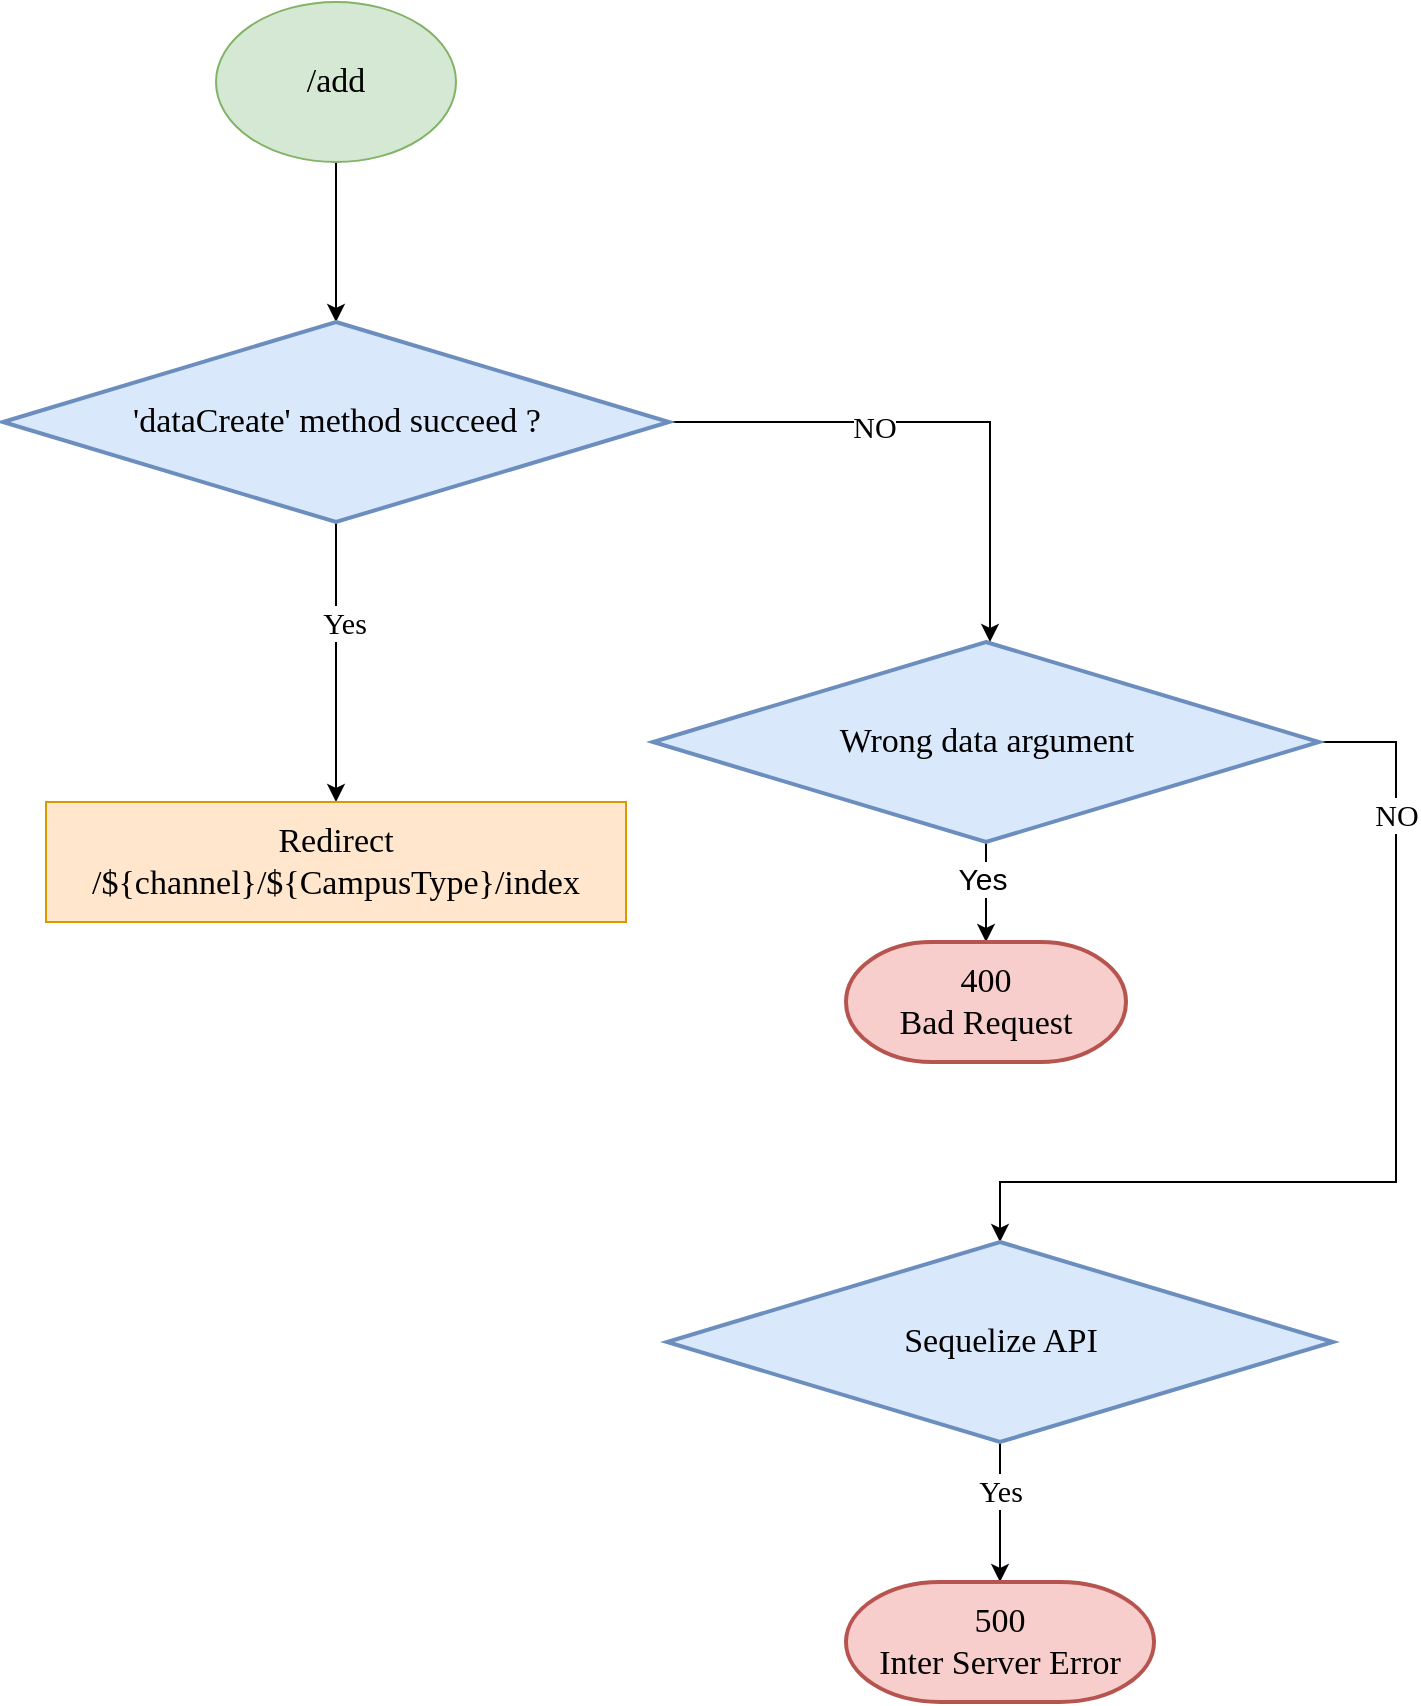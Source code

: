 <mxfile pages="5" version="11.2.3" type="device"><diagram id="WYqiCycNgt2fcWPyO3PI" name="add"><mxGraphModel dx="1422" dy="754" grid="1" gridSize="10" guides="1" tooltips="1" connect="1" arrows="1" fold="1" page="1" pageScale="1" pageWidth="850" pageHeight="1100" math="0" shadow="0"><root><mxCell id="0"/><mxCell id="1" parent="0"/><mxCell id="tGI8fSA1pxZ2FK7pBps0-1" value="" style="edgeStyle=orthogonalEdgeStyle;rounded=0;orthogonalLoop=1;jettySize=auto;html=1;" edge="1" parent="1" source="tGI8fSA1pxZ2FK7pBps0-2"><mxGeometry relative="1" as="geometry"><mxPoint x="170" y="220" as="targetPoint"/></mxGeometry></mxCell><mxCell id="tGI8fSA1pxZ2FK7pBps0-2" value="&lt;font style=&quot;font-size: 17px&quot; face=&quot;Comic Sans MS&quot;&gt;/add&lt;/font&gt;" style="ellipse;whiteSpace=wrap;html=1;fillColor=#d5e8d4;strokeColor=#82b366;" vertex="1" parent="1"><mxGeometry x="110" y="60" width="120" height="80" as="geometry"/></mxCell><mxCell id="tGI8fSA1pxZ2FK7pBps0-3" value="" style="edgeStyle=orthogonalEdgeStyle;rounded=0;orthogonalLoop=1;jettySize=auto;html=1;entryX=0.5;entryY=0;entryDx=0;entryDy=0;" edge="1" parent="1"><mxGeometry relative="1" as="geometry"><mxPoint x="170" y="320" as="sourcePoint"/><mxPoint x="170" y="460" as="targetPoint"/></mxGeometry></mxCell><mxCell id="tGI8fSA1pxZ2FK7pBps0-4" value="&lt;font style=&quot;font-size: 15px&quot; face=&quot;Comic Sans MS&quot;&gt;Yes&lt;/font&gt;" style="text;html=1;resizable=0;points=[];align=center;verticalAlign=middle;labelBackgroundColor=#ffffff;" vertex="1" connectable="0" parent="tGI8fSA1pxZ2FK7pBps0-3"><mxGeometry x="-0.289" y="4" relative="1" as="geometry"><mxPoint as="offset"/></mxGeometry></mxCell><mxCell id="tGI8fSA1pxZ2FK7pBps0-5" value="" style="edgeStyle=orthogonalEdgeStyle;rounded=0;orthogonalLoop=1;jettySize=auto;html=1;" edge="1" parent="1" target="tGI8fSA1pxZ2FK7pBps0-11"><mxGeometry relative="1" as="geometry"><mxPoint x="337" y="270" as="sourcePoint"/><Array as="points"><mxPoint x="497" y="270"/></Array></mxGeometry></mxCell><mxCell id="tGI8fSA1pxZ2FK7pBps0-6" value="&lt;font style=&quot;font-size: 15px&quot; face=&quot;Comic Sans MS&quot;&gt;NO&lt;/font&gt;" style="text;html=1;resizable=0;points=[];align=center;verticalAlign=middle;labelBackgroundColor=#ffffff;" vertex="1" connectable="0" parent="tGI8fSA1pxZ2FK7pBps0-5"><mxGeometry x="-0.254" y="-2" relative="1" as="geometry"><mxPoint x="1" as="offset"/></mxGeometry></mxCell><mxCell id="tGI8fSA1pxZ2FK7pBps0-7" value="" style="edgeStyle=orthogonalEdgeStyle;rounded=0;orthogonalLoop=1;jettySize=auto;html=1;entryX=0.5;entryY=0;entryDx=0;entryDy=0;entryPerimeter=0;" edge="1" parent="1" source="tGI8fSA1pxZ2FK7pBps0-11" target="tGI8fSA1pxZ2FK7pBps0-25"><mxGeometry relative="1" as="geometry"><mxPoint x="890" y="410" as="targetPoint"/><Array as="points"/></mxGeometry></mxCell><mxCell id="tGI8fSA1pxZ2FK7pBps0-8" value="&lt;font style=&quot;font-size: 15px&quot;&gt;Yes&lt;/font&gt;" style="text;html=1;resizable=0;points=[];align=center;verticalAlign=middle;labelBackgroundColor=#ffffff;" vertex="1" connectable="0" parent="tGI8fSA1pxZ2FK7pBps0-7"><mxGeometry x="-0.286" y="-2" relative="1" as="geometry"><mxPoint as="offset"/></mxGeometry></mxCell><mxCell id="tGI8fSA1pxZ2FK7pBps0-9" value="" style="edgeStyle=orthogonalEdgeStyle;rounded=0;orthogonalLoop=1;jettySize=auto;html=1;entryX=0.5;entryY=0;entryDx=0;entryDy=0;entryPerimeter=0;" edge="1" parent="1" source="tGI8fSA1pxZ2FK7pBps0-11" target="tGI8fSA1pxZ2FK7pBps0-16"><mxGeometry relative="1" as="geometry"><mxPoint x="741.5" y="430" as="targetPoint"/><Array as="points"><mxPoint x="700" y="430"/><mxPoint x="700" y="650"/><mxPoint x="502" y="650"/></Array></mxGeometry></mxCell><mxCell id="tGI8fSA1pxZ2FK7pBps0-10" value="&lt;font style=&quot;font-size: 15px&quot; face=&quot;Comic Sans MS&quot;&gt;NO&lt;/font&gt;" style="text;html=1;resizable=0;points=[];align=center;verticalAlign=middle;labelBackgroundColor=#ffffff;" vertex="1" connectable="0" parent="tGI8fSA1pxZ2FK7pBps0-9"><mxGeometry x="-0.694" relative="1" as="geometry"><mxPoint as="offset"/></mxGeometry></mxCell><mxCell id="tGI8fSA1pxZ2FK7pBps0-11" value="&lt;font face=&quot;Comic Sans MS&quot;&gt;&lt;span style=&quot;font-size: 17px&quot;&gt;Wrong data argument&lt;/span&gt;&lt;/font&gt;" style="strokeWidth=2;html=1;shape=mxgraph.flowchart.decision;whiteSpace=wrap;fillColor=#dae8fc;strokeColor=#6c8ebf;" vertex="1" parent="1"><mxGeometry x="328.5" y="380" width="333" height="100" as="geometry"/></mxCell><mxCell id="tGI8fSA1pxZ2FK7pBps0-12" value="" style="edgeStyle=orthogonalEdgeStyle;rounded=0;orthogonalLoop=1;jettySize=auto;html=1;entryX=0.5;entryY=0;entryDx=0;entryDy=0;entryPerimeter=0;" edge="1" parent="1" source="tGI8fSA1pxZ2FK7pBps0-16" target="tGI8fSA1pxZ2FK7pBps0-26"><mxGeometry relative="1" as="geometry"><mxPoint x="1270" y="400" as="targetPoint"/></mxGeometry></mxCell><mxCell id="tGI8fSA1pxZ2FK7pBps0-13" value="&lt;font style=&quot;font-size: 15px&quot; face=&quot;Comic Sans MS&quot;&gt;Yes&lt;/font&gt;" style="text;html=1;resizable=0;points=[];align=center;verticalAlign=middle;labelBackgroundColor=#ffffff;" vertex="1" connectable="0" parent="tGI8fSA1pxZ2FK7pBps0-12"><mxGeometry x="0.25" y="-1" relative="1" as="geometry"><mxPoint x="1" y="-20" as="offset"/></mxGeometry></mxCell><mxCell id="tGI8fSA1pxZ2FK7pBps0-16" value="&lt;font face=&quot;Comic Sans MS&quot;&gt;&lt;span style=&quot;font-size: 17px&quot;&gt;Sequelize API&lt;/span&gt;&lt;/font&gt;" style="strokeWidth=2;html=1;shape=mxgraph.flowchart.decision;whiteSpace=wrap;fillColor=#dae8fc;strokeColor=#6c8ebf;" vertex="1" parent="1"><mxGeometry x="335.5" y="680" width="333" height="100" as="geometry"/></mxCell><mxCell id="tGI8fSA1pxZ2FK7pBps0-25" value="&lt;font style=&quot;font-size: 17px&quot; face=&quot;Comic Sans MS&quot;&gt;400&lt;br&gt;Bad Request&lt;/font&gt;" style="strokeWidth=2;html=1;shape=mxgraph.flowchart.terminator;whiteSpace=wrap;fillColor=#f8cecc;strokeColor=#b85450;" vertex="1" parent="1"><mxGeometry x="425" y="530" width="140" height="60" as="geometry"/></mxCell><mxCell id="tGI8fSA1pxZ2FK7pBps0-26" value="&lt;font face=&quot;Comic Sans MS&quot;&gt;&lt;span style=&quot;font-size: 17px&quot;&gt;500&lt;br&gt;&lt;/span&gt;&lt;/font&gt;&lt;font style=&quot;font-size: 17px&quot; face=&quot;Comic Sans MS&quot;&gt;Inter Server Error&lt;/font&gt;" style="strokeWidth=2;html=1;shape=mxgraph.flowchart.terminator;whiteSpace=wrap;fillColor=#f8cecc;strokeColor=#b85450;" vertex="1" parent="1"><mxGeometry x="425" y="850" width="154" height="60" as="geometry"/></mxCell><mxCell id="tGI8fSA1pxZ2FK7pBps0-27" value="&lt;font style=&quot;font-size: 17px&quot; face=&quot;Comic Sans MS&quot;&gt;Redirect /${channel}/${CampusType}/index&lt;/font&gt;" style="rounded=0;whiteSpace=wrap;html=1;fillColor=#ffe6cc;strokeColor=#d79b00;" vertex="1" parent="1"><mxGeometry x="25" y="460" width="290" height="60" as="geometry"/></mxCell><mxCell id="tGI8fSA1pxZ2FK7pBps0-28" value="&lt;font style=&quot;font-size: 17px&quot; face=&quot;Comic Sans MS&quot;&gt;'dataCreate' method succeed ?&lt;/font&gt;" style="strokeWidth=2;html=1;shape=mxgraph.flowchart.decision;whiteSpace=wrap;fillColor=#dae8fc;strokeColor=#6c8ebf;" vertex="1" parent="1"><mxGeometry x="3.5" y="220" width="333" height="100" as="geometry"/></mxCell></root></mxGraphModel></diagram><diagram id="sMhJimqCS1Pik5DzBsba" name="delete"><mxGraphModel dx="1422" dy="754" grid="1" gridSize="10" guides="1" tooltips="1" connect="1" arrows="1" fold="1" page="1" pageScale="1" pageWidth="850" pageHeight="1100" math="0" shadow="0"><root><mxCell id="9HSYQbuiUA6RFzEZ1TE--0"/><mxCell id="9HSYQbuiUA6RFzEZ1TE--1" parent="9HSYQbuiUA6RFzEZ1TE--0"/><mxCell id="9HSYQbuiUA6RFzEZ1TE--2" value="" style="edgeStyle=orthogonalEdgeStyle;rounded=0;orthogonalLoop=1;jettySize=auto;html=1;" edge="1" parent="9HSYQbuiUA6RFzEZ1TE--1" source="9HSYQbuiUA6RFzEZ1TE--3"><mxGeometry relative="1" as="geometry"><mxPoint x="170" y="220" as="targetPoint"/></mxGeometry></mxCell><mxCell id="9HSYQbuiUA6RFzEZ1TE--3" value="&lt;font style=&quot;font-size: 17px&quot; face=&quot;Comic Sans MS&quot;&gt;/delete&lt;/font&gt;" style="ellipse;whiteSpace=wrap;html=1;fillColor=#d5e8d4;strokeColor=#82b366;" vertex="1" parent="9HSYQbuiUA6RFzEZ1TE--1"><mxGeometry x="110" y="60" width="120" height="80" as="geometry"/></mxCell><mxCell id="9HSYQbuiUA6RFzEZ1TE--4" value="" style="edgeStyle=orthogonalEdgeStyle;rounded=0;orthogonalLoop=1;jettySize=auto;html=1;entryX=0.5;entryY=0;entryDx=0;entryDy=0;" edge="1" parent="9HSYQbuiUA6RFzEZ1TE--1"><mxGeometry relative="1" as="geometry"><mxPoint x="170" y="320" as="sourcePoint"/><mxPoint x="170" y="460" as="targetPoint"/></mxGeometry></mxCell><mxCell id="9HSYQbuiUA6RFzEZ1TE--5" value="&lt;font style=&quot;font-size: 15px&quot; face=&quot;Comic Sans MS&quot;&gt;Yes&lt;/font&gt;" style="text;html=1;resizable=0;points=[];align=center;verticalAlign=middle;labelBackgroundColor=#ffffff;" vertex="1" connectable="0" parent="9HSYQbuiUA6RFzEZ1TE--4"><mxGeometry x="-0.289" y="4" relative="1" as="geometry"><mxPoint as="offset"/></mxGeometry></mxCell><mxCell id="9HSYQbuiUA6RFzEZ1TE--6" value="" style="edgeStyle=orthogonalEdgeStyle;rounded=0;orthogonalLoop=1;jettySize=auto;html=1;" edge="1" parent="9HSYQbuiUA6RFzEZ1TE--1" target="9HSYQbuiUA6RFzEZ1TE--12"><mxGeometry relative="1" as="geometry"><mxPoint x="337" y="270" as="sourcePoint"/><Array as="points"><mxPoint x="497" y="270"/></Array></mxGeometry></mxCell><mxCell id="9HSYQbuiUA6RFzEZ1TE--7" value="&lt;font style=&quot;font-size: 15px&quot; face=&quot;Comic Sans MS&quot;&gt;NO&lt;/font&gt;" style="text;html=1;resizable=0;points=[];align=center;verticalAlign=middle;labelBackgroundColor=#ffffff;" vertex="1" connectable="0" parent="9HSYQbuiUA6RFzEZ1TE--6"><mxGeometry x="-0.254" y="-2" relative="1" as="geometry"><mxPoint x="1" as="offset"/></mxGeometry></mxCell><mxCell id="9HSYQbuiUA6RFzEZ1TE--8" value="" style="edgeStyle=orthogonalEdgeStyle;rounded=0;orthogonalLoop=1;jettySize=auto;html=1;entryX=0.5;entryY=0;entryDx=0;entryDy=0;entryPerimeter=0;" edge="1" parent="9HSYQbuiUA6RFzEZ1TE--1" source="9HSYQbuiUA6RFzEZ1TE--12" target="9HSYQbuiUA6RFzEZ1TE--26"><mxGeometry relative="1" as="geometry"><mxPoint x="890" y="410" as="targetPoint"/><Array as="points"/></mxGeometry></mxCell><mxCell id="9HSYQbuiUA6RFzEZ1TE--9" value="&lt;font style=&quot;font-size: 15px&quot;&gt;Yes&lt;/font&gt;" style="text;html=1;resizable=0;points=[];align=center;verticalAlign=middle;labelBackgroundColor=#ffffff;" vertex="1" connectable="0" parent="9HSYQbuiUA6RFzEZ1TE--8"><mxGeometry x="-0.286" y="-2" relative="1" as="geometry"><mxPoint as="offset"/></mxGeometry></mxCell><mxCell id="9HSYQbuiUA6RFzEZ1TE--10" value="" style="edgeStyle=orthogonalEdgeStyle;rounded=0;orthogonalLoop=1;jettySize=auto;html=1;entryX=0.5;entryY=0;entryDx=0;entryDy=0;entryPerimeter=0;" edge="1" parent="9HSYQbuiUA6RFzEZ1TE--1" source="9HSYQbuiUA6RFzEZ1TE--12" target="9HSYQbuiUA6RFzEZ1TE--17"><mxGeometry relative="1" as="geometry"><mxPoint x="741.5" y="430" as="targetPoint"/><Array as="points"><mxPoint x="700" y="430"/><mxPoint x="700" y="650"/><mxPoint x="502" y="650"/></Array></mxGeometry></mxCell><mxCell id="9HSYQbuiUA6RFzEZ1TE--11" value="&lt;font style=&quot;font-size: 15px&quot; face=&quot;Comic Sans MS&quot;&gt;NO&lt;/font&gt;" style="text;html=1;resizable=0;points=[];align=center;verticalAlign=middle;labelBackgroundColor=#ffffff;" vertex="1" connectable="0" parent="9HSYQbuiUA6RFzEZ1TE--10"><mxGeometry x="-0.694" relative="1" as="geometry"><mxPoint as="offset"/></mxGeometry></mxCell><mxCell id="9HSYQbuiUA6RFzEZ1TE--12" value="&lt;font face=&quot;Comic Sans MS&quot;&gt;&lt;span style=&quot;font-size: 17px&quot;&gt;Wrong data argument&lt;/span&gt;&lt;/font&gt;" style="strokeWidth=2;html=1;shape=mxgraph.flowchart.decision;whiteSpace=wrap;fillColor=#dae8fc;strokeColor=#6c8ebf;" vertex="1" parent="9HSYQbuiUA6RFzEZ1TE--1"><mxGeometry x="328.5" y="380" width="333" height="100" as="geometry"/></mxCell><mxCell id="9HSYQbuiUA6RFzEZ1TE--13" value="" style="edgeStyle=orthogonalEdgeStyle;rounded=0;orthogonalLoop=1;jettySize=auto;html=1;entryX=0.5;entryY=0;entryDx=0;entryDy=0;entryPerimeter=0;" edge="1" parent="9HSYQbuiUA6RFzEZ1TE--1" source="9HSYQbuiUA6RFzEZ1TE--17" target="9HSYQbuiUA6RFzEZ1TE--27"><mxGeometry relative="1" as="geometry"><mxPoint x="1270" y="400" as="targetPoint"/></mxGeometry></mxCell><mxCell id="9HSYQbuiUA6RFzEZ1TE--14" value="&lt;font style=&quot;font-size: 15px&quot; face=&quot;Comic Sans MS&quot;&gt;Yes&lt;/font&gt;" style="text;html=1;resizable=0;points=[];align=center;verticalAlign=middle;labelBackgroundColor=#ffffff;" vertex="1" connectable="0" parent="9HSYQbuiUA6RFzEZ1TE--13"><mxGeometry x="0.25" y="-1" relative="1" as="geometry"><mxPoint x="1" y="-20" as="offset"/></mxGeometry></mxCell><mxCell id="9HSYQbuiUA6RFzEZ1TE--15" value="" style="edgeStyle=orthogonalEdgeStyle;rounded=0;orthogonalLoop=1;jettySize=auto;html=1;entryX=0.5;entryY=0;entryDx=0;entryDy=0;entryPerimeter=0;" edge="1" parent="9HSYQbuiUA6RFzEZ1TE--1" source="9HSYQbuiUA6RFzEZ1TE--17" target="9HSYQbuiUA6RFzEZ1TE--22"><mxGeometry relative="1" as="geometry"><mxPoint x="748.5" y="730" as="targetPoint"/><Array as="points"><mxPoint x="700" y="730"/><mxPoint x="700" y="950"/><mxPoint x="502" y="950"/></Array></mxGeometry></mxCell><mxCell id="9HSYQbuiUA6RFzEZ1TE--16" value="&lt;font style=&quot;font-size: 15px&quot; face=&quot;Comic Sans MS&quot;&gt;NO&lt;/font&gt;" style="text;html=1;resizable=0;points=[];align=center;verticalAlign=middle;labelBackgroundColor=#ffffff;" vertex="1" connectable="0" parent="9HSYQbuiUA6RFzEZ1TE--15"><mxGeometry x="-0.535" y="4" relative="1" as="geometry"><mxPoint as="offset"/></mxGeometry></mxCell><mxCell id="9HSYQbuiUA6RFzEZ1TE--17" value="&lt;font face=&quot;Comic Sans MS&quot;&gt;&lt;span style=&quot;font-size: 17px&quot;&gt;Sequelize API&lt;/span&gt;&lt;/font&gt;" style="strokeWidth=2;html=1;shape=mxgraph.flowchart.decision;whiteSpace=wrap;fillColor=#dae8fc;strokeColor=#6c8ebf;" vertex="1" parent="9HSYQbuiUA6RFzEZ1TE--1"><mxGeometry x="335.5" y="680" width="333" height="100" as="geometry"/></mxCell><mxCell id="9HSYQbuiUA6RFzEZ1TE--18" value="" style="edgeStyle=orthogonalEdgeStyle;rounded=0;orthogonalLoop=1;jettySize=auto;html=1;" edge="1" parent="9HSYQbuiUA6RFzEZ1TE--1" source="9HSYQbuiUA6RFzEZ1TE--22" target="9HSYQbuiUA6RFzEZ1TE--30"><mxGeometry relative="1" as="geometry"/></mxCell><mxCell id="9HSYQbuiUA6RFzEZ1TE--19" value="&lt;font style=&quot;font-size: 15px&quot; face=&quot;Comic Sans MS&quot;&gt;Yes&lt;/font&gt;" style="text;html=1;resizable=0;points=[];align=center;verticalAlign=middle;labelBackgroundColor=#ffffff;" vertex="1" connectable="0" parent="9HSYQbuiUA6RFzEZ1TE--18"><mxGeometry x="-0.26" y="1" relative="1" as="geometry"><mxPoint as="offset"/></mxGeometry></mxCell><mxCell id="9HSYQbuiUA6RFzEZ1TE--20" value="" style="edgeStyle=orthogonalEdgeStyle;rounded=0;orthogonalLoop=1;jettySize=auto;html=1;entryX=0.5;entryY=1;entryDx=0;entryDy=0;entryPerimeter=0;" edge="1" parent="9HSYQbuiUA6RFzEZ1TE--1" source="9HSYQbuiUA6RFzEZ1TE--22" target="9HSYQbuiUA6RFzEZ1TE--25"><mxGeometry relative="1" as="geometry"><Array as="points"><mxPoint x="710" y="1030"/><mxPoint x="710" y="1290"/><mxPoint x="502" y="1290"/></Array></mxGeometry></mxCell><mxCell id="9HSYQbuiUA6RFzEZ1TE--21" value="&lt;font style=&quot;font-size: 15px&quot; face=&quot;Comic Sans MS&quot;&gt;NO&lt;/font&gt;" style="text;html=1;resizable=0;points=[];align=center;verticalAlign=middle;labelBackgroundColor=#ffffff;" vertex="1" connectable="0" parent="9HSYQbuiUA6RFzEZ1TE--20"><mxGeometry x="-0.692" y="3" relative="1" as="geometry"><mxPoint y="1" as="offset"/></mxGeometry></mxCell><mxCell id="9HSYQbuiUA6RFzEZ1TE--22" value="&lt;font face=&quot;Comic Sans MS&quot;&gt;&lt;span style=&quot;font-size: 17px&quot;&gt;Data not found&lt;/span&gt;&lt;/font&gt;" style="strokeWidth=2;html=1;shape=mxgraph.flowchart.decision;whiteSpace=wrap;fillColor=#dae8fc;strokeColor=#6c8ebf;" vertex="1" parent="9HSYQbuiUA6RFzEZ1TE--1"><mxGeometry x="335.5" y="980" width="333" height="100" as="geometry"/></mxCell><mxCell id="9HSYQbuiUA6RFzEZ1TE--23" value="" style="edgeStyle=orthogonalEdgeStyle;rounded=0;orthogonalLoop=1;jettySize=auto;html=1;entryX=0.5;entryY=0;entryDx=0;entryDy=0;entryPerimeter=0;" edge="1" parent="9HSYQbuiUA6RFzEZ1TE--1" source="9HSYQbuiUA6RFzEZ1TE--25" target="9HSYQbuiUA6RFzEZ1TE--31"><mxGeometry relative="1" as="geometry"><mxPoint x="502" y="1490" as="targetPoint"/><Array as="points"><mxPoint x="502" y="1440"/><mxPoint x="502" y="1440"/></Array></mxGeometry></mxCell><mxCell id="9HSYQbuiUA6RFzEZ1TE--24" value="&lt;font style=&quot;font-size: 15px&quot; face=&quot;Comic Sans MS&quot;&gt;Yes&lt;/font&gt;" style="text;html=1;resizable=0;points=[];align=center;verticalAlign=middle;labelBackgroundColor=#ffffff;" vertex="1" connectable="0" parent="9HSYQbuiUA6RFzEZ1TE--23"><mxGeometry x="-0.32" y="4" relative="1" as="geometry"><mxPoint as="offset"/></mxGeometry></mxCell><mxCell id="9HSYQbuiUA6RFzEZ1TE--25" value="&lt;font face=&quot;Comic Sans MS&quot;&gt;&lt;span style=&quot;font-size: 17px&quot;&gt;User unauthroized&amp;nbsp;&lt;/span&gt;&lt;/font&gt;" style="strokeWidth=2;html=1;shape=mxgraph.flowchart.decision;whiteSpace=wrap;fillColor=#dae8fc;strokeColor=#6c8ebf;direction=west;" vertex="1" parent="9HSYQbuiUA6RFzEZ1TE--1"><mxGeometry x="335.5" y="1310" width="333" height="100" as="geometry"/></mxCell><mxCell id="9HSYQbuiUA6RFzEZ1TE--26" value="&lt;font style=&quot;font-size: 17px&quot; face=&quot;Comic Sans MS&quot;&gt;400&lt;br&gt;Bad Request&lt;/font&gt;" style="strokeWidth=2;html=1;shape=mxgraph.flowchart.terminator;whiteSpace=wrap;fillColor=#f8cecc;strokeColor=#b85450;" vertex="1" parent="9HSYQbuiUA6RFzEZ1TE--1"><mxGeometry x="425" y="530" width="140" height="60" as="geometry"/></mxCell><mxCell id="9HSYQbuiUA6RFzEZ1TE--27" value="&lt;font face=&quot;Comic Sans MS&quot;&gt;&lt;span style=&quot;font-size: 17px&quot;&gt;500&lt;br&gt;&lt;/span&gt;&lt;/font&gt;&lt;font style=&quot;font-size: 17px&quot; face=&quot;Comic Sans MS&quot;&gt;Inter Server Error&lt;/font&gt;" style="strokeWidth=2;html=1;shape=mxgraph.flowchart.terminator;whiteSpace=wrap;fillColor=#f8cecc;strokeColor=#b85450;" vertex="1" parent="9HSYQbuiUA6RFzEZ1TE--1"><mxGeometry x="425" y="850" width="154" height="60" as="geometry"/></mxCell><mxCell id="9HSYQbuiUA6RFzEZ1TE--28" value="&lt;font style=&quot;font-size: 17px&quot; face=&quot;Comic Sans MS&quot;&gt;Redirect /mid-long-term/index&lt;/font&gt;" style="rounded=0;whiteSpace=wrap;html=1;fillColor=#ffe6cc;strokeColor=#d79b00;" vertex="1" parent="9HSYQbuiUA6RFzEZ1TE--1"><mxGeometry x="70" y="460" width="200" height="60" as="geometry"/></mxCell><mxCell id="9HSYQbuiUA6RFzEZ1TE--29" value="&lt;font style=&quot;font-size: 17px&quot; face=&quot;Comic Sans MS&quot;&gt;'dataDelete' method succeed ?&lt;/font&gt;" style="strokeWidth=2;html=1;shape=mxgraph.flowchart.decision;whiteSpace=wrap;fillColor=#dae8fc;strokeColor=#6c8ebf;" vertex="1" parent="9HSYQbuiUA6RFzEZ1TE--1"><mxGeometry x="3.5" y="220" width="333" height="100" as="geometry"/></mxCell><mxCell id="9HSYQbuiUA6RFzEZ1TE--30" value="&lt;font face=&quot;Comic Sans MS&quot;&gt;&lt;span style=&quot;font-size: 17px&quot;&gt;404&lt;br&gt;&lt;/span&gt;&lt;/font&gt;&lt;font style=&quot;font-size: 17px&quot; face=&quot;Comic Sans MS&quot;&gt;Not found&lt;/font&gt;" style="strokeWidth=2;html=1;shape=mxgraph.flowchart.terminator;whiteSpace=wrap;fillColor=#f8cecc;strokeColor=#b85450;" vertex="1" parent="9HSYQbuiUA6RFzEZ1TE--1"><mxGeometry x="425" y="1180" width="154" height="60" as="geometry"/></mxCell><mxCell id="9HSYQbuiUA6RFzEZ1TE--33" value="" style="edgeStyle=orthogonalEdgeStyle;rounded=0;orthogonalLoop=1;jettySize=auto;html=1;" edge="1" parent="9HSYQbuiUA6RFzEZ1TE--1" source="9HSYQbuiUA6RFzEZ1TE--31"><mxGeometry relative="1" as="geometry"><mxPoint x="502" y="1640" as="targetPoint"/></mxGeometry></mxCell><mxCell id="9HSYQbuiUA6RFzEZ1TE--31" value="&lt;font face=&quot;Comic Sans MS&quot;&gt;&lt;span style=&quot;font-size: 17px&quot;&gt;401&lt;br&gt;&lt;/span&gt;&lt;/font&gt;&lt;font style=&quot;font-size: 17px&quot; face=&quot;Comic Sans MS&quot;&gt;Unauthorized&lt;/font&gt;" style="strokeWidth=2;html=1;shape=mxgraph.flowchart.terminator;whiteSpace=wrap;fillColor=#f8cecc;strokeColor=#b85450;" vertex="1" parent="9HSYQbuiUA6RFzEZ1TE--1"><mxGeometry x="425" y="1500" width="154" height="60" as="geometry"/></mxCell><mxCell id="9HSYQbuiUA6RFzEZ1TE--34" value="&lt;font style=&quot;font-size: 17px&quot; face=&quot;Comic Sans MS&quot;&gt;Redirect /auth/unauthor&lt;/font&gt;" style="rounded=0;whiteSpace=wrap;html=1;fillColor=#ffe6cc;strokeColor=#d79b00;" vertex="1" parent="9HSYQbuiUA6RFzEZ1TE--1"><mxGeometry x="402" y="1642" width="200" height="60" as="geometry"/></mxCell></root></mxGraphModel></diagram><diagram id="tEc3-ijKvkDjf2pMZo4O" name="dataId"><mxGraphModel dx="1422" dy="754" grid="1" gridSize="10" guides="1" tooltips="1" connect="1" arrows="1" fold="1" page="1" pageScale="1" pageWidth="850" pageHeight="1100" math="0" shadow="0"><root><mxCell id="rTu8lLZytc7HHxrIkKhC-0"/><mxCell id="rTu8lLZytc7HHxrIkKhC-1" parent="rTu8lLZytc7HHxrIkKhC-0"/><mxCell id="rTu8lLZytc7HHxrIkKhC-3" value="" style="edgeStyle=orthogonalEdgeStyle;rounded=0;orthogonalLoop=1;jettySize=auto;html=1;" edge="1" parent="rTu8lLZytc7HHxrIkKhC-1" source="rTu8lLZytc7HHxrIkKhC-4"><mxGeometry relative="1" as="geometry"><mxPoint x="170" y="220" as="targetPoint"/></mxGeometry></mxCell><mxCell id="rTu8lLZytc7HHxrIkKhC-4" value="&lt;font style=&quot;font-size: 17px&quot; face=&quot;Comic Sans MS&quot;&gt;/:dataId&lt;/font&gt;" style="ellipse;whiteSpace=wrap;html=1;fillColor=#d5e8d4;strokeColor=#82b366;" vertex="1" parent="rTu8lLZytc7HHxrIkKhC-1"><mxGeometry x="110" y="60" width="120" height="80" as="geometry"/></mxCell><mxCell id="rTu8lLZytc7HHxrIkKhC-5" value="" style="edgeStyle=orthogonalEdgeStyle;rounded=0;orthogonalLoop=1;jettySize=auto;html=1;entryX=0.5;entryY=0;entryDx=0;entryDy=0;entryPerimeter=0;" edge="1" parent="rTu8lLZytc7HHxrIkKhC-1" target="rTu8lLZytc7HHxrIkKhC-33"><mxGeometry relative="1" as="geometry"><mxPoint x="170" y="320" as="sourcePoint"/><mxPoint x="170" y="460" as="targetPoint"/></mxGeometry></mxCell><mxCell id="rTu8lLZytc7HHxrIkKhC-6" value="&lt;font style=&quot;font-size: 15px&quot; face=&quot;Comic Sans MS&quot;&gt;Yes&lt;/font&gt;" style="text;html=1;resizable=0;points=[];align=center;verticalAlign=middle;labelBackgroundColor=#ffffff;" vertex="1" connectable="0" parent="rTu8lLZytc7HHxrIkKhC-5"><mxGeometry x="-0.289" y="4" relative="1" as="geometry"><mxPoint as="offset"/></mxGeometry></mxCell><mxCell id="rTu8lLZytc7HHxrIkKhC-7" value="" style="edgeStyle=orthogonalEdgeStyle;rounded=0;orthogonalLoop=1;jettySize=auto;html=1;" edge="1" parent="rTu8lLZytc7HHxrIkKhC-1" target="rTu8lLZytc7HHxrIkKhC-13"><mxGeometry relative="1" as="geometry"><mxPoint x="337" y="270" as="sourcePoint"/><Array as="points"><mxPoint x="497" y="270"/></Array></mxGeometry></mxCell><mxCell id="rTu8lLZytc7HHxrIkKhC-8" value="&lt;font style=&quot;font-size: 15px&quot; face=&quot;Comic Sans MS&quot;&gt;NO&lt;/font&gt;" style="text;html=1;resizable=0;points=[];align=center;verticalAlign=middle;labelBackgroundColor=#ffffff;" vertex="1" connectable="0" parent="rTu8lLZytc7HHxrIkKhC-7"><mxGeometry x="-0.254" y="-2" relative="1" as="geometry"><mxPoint x="1" as="offset"/></mxGeometry></mxCell><mxCell id="rTu8lLZytc7HHxrIkKhC-9" value="" style="edgeStyle=orthogonalEdgeStyle;rounded=0;orthogonalLoop=1;jettySize=auto;html=1;entryX=0.5;entryY=0;entryDx=0;entryDy=0;entryPerimeter=0;" edge="1" parent="rTu8lLZytc7HHxrIkKhC-1" source="rTu8lLZytc7HHxrIkKhC-13" target="rTu8lLZytc7HHxrIkKhC-27"><mxGeometry relative="1" as="geometry"><mxPoint x="890" y="410" as="targetPoint"/><Array as="points"/></mxGeometry></mxCell><mxCell id="rTu8lLZytc7HHxrIkKhC-10" value="&lt;font style=&quot;font-size: 15px&quot;&gt;Yes&lt;/font&gt;" style="text;html=1;resizable=0;points=[];align=center;verticalAlign=middle;labelBackgroundColor=#ffffff;" vertex="1" connectable="0" parent="rTu8lLZytc7HHxrIkKhC-9"><mxGeometry x="-0.286" y="-2" relative="1" as="geometry"><mxPoint as="offset"/></mxGeometry></mxCell><mxCell id="rTu8lLZytc7HHxrIkKhC-11" value="" style="edgeStyle=orthogonalEdgeStyle;rounded=0;orthogonalLoop=1;jettySize=auto;html=1;entryX=0.5;entryY=0;entryDx=0;entryDy=0;entryPerimeter=0;" edge="1" parent="rTu8lLZytc7HHxrIkKhC-1" source="rTu8lLZytc7HHxrIkKhC-13" target="rTu8lLZytc7HHxrIkKhC-18"><mxGeometry relative="1" as="geometry"><mxPoint x="741.5" y="430" as="targetPoint"/><Array as="points"><mxPoint x="700" y="430"/><mxPoint x="700" y="650"/><mxPoint x="502" y="650"/></Array></mxGeometry></mxCell><mxCell id="rTu8lLZytc7HHxrIkKhC-12" value="&lt;font style=&quot;font-size: 15px&quot; face=&quot;Comic Sans MS&quot;&gt;NO&lt;/font&gt;" style="text;html=1;resizable=0;points=[];align=center;verticalAlign=middle;labelBackgroundColor=#ffffff;" vertex="1" connectable="0" parent="rTu8lLZytc7HHxrIkKhC-11"><mxGeometry x="-0.694" relative="1" as="geometry"><mxPoint as="offset"/></mxGeometry></mxCell><mxCell id="rTu8lLZytc7HHxrIkKhC-13" value="&lt;font face=&quot;Comic Sans MS&quot;&gt;&lt;span style=&quot;font-size: 17px&quot;&gt;Wrong data argument&lt;/span&gt;&lt;/font&gt;" style="strokeWidth=2;html=1;shape=mxgraph.flowchart.decision;whiteSpace=wrap;fillColor=#dae8fc;strokeColor=#6c8ebf;" vertex="1" parent="rTu8lLZytc7HHxrIkKhC-1"><mxGeometry x="328.5" y="380" width="333" height="100" as="geometry"/></mxCell><mxCell id="rTu8lLZytc7HHxrIkKhC-14" value="" style="edgeStyle=orthogonalEdgeStyle;rounded=0;orthogonalLoop=1;jettySize=auto;html=1;entryX=0.5;entryY=0;entryDx=0;entryDy=0;entryPerimeter=0;" edge="1" parent="rTu8lLZytc7HHxrIkKhC-1" source="rTu8lLZytc7HHxrIkKhC-18" target="rTu8lLZytc7HHxrIkKhC-28"><mxGeometry relative="1" as="geometry"><mxPoint x="1270" y="400" as="targetPoint"/></mxGeometry></mxCell><mxCell id="rTu8lLZytc7HHxrIkKhC-15" value="&lt;font style=&quot;font-size: 15px&quot; face=&quot;Comic Sans MS&quot;&gt;Yes&lt;/font&gt;" style="text;html=1;resizable=0;points=[];align=center;verticalAlign=middle;labelBackgroundColor=#ffffff;" vertex="1" connectable="0" parent="rTu8lLZytc7HHxrIkKhC-14"><mxGeometry x="0.25" y="-1" relative="1" as="geometry"><mxPoint x="1" y="-20" as="offset"/></mxGeometry></mxCell><mxCell id="rTu8lLZytc7HHxrIkKhC-16" value="" style="edgeStyle=orthogonalEdgeStyle;rounded=0;orthogonalLoop=1;jettySize=auto;html=1;entryX=0.5;entryY=0;entryDx=0;entryDy=0;entryPerimeter=0;" edge="1" parent="rTu8lLZytc7HHxrIkKhC-1" source="rTu8lLZytc7HHxrIkKhC-18" target="rTu8lLZytc7HHxrIkKhC-23"><mxGeometry relative="1" as="geometry"><mxPoint x="748.5" y="730" as="targetPoint"/><Array as="points"><mxPoint x="700" y="730"/><mxPoint x="700" y="950"/><mxPoint x="502" y="950"/></Array></mxGeometry></mxCell><mxCell id="rTu8lLZytc7HHxrIkKhC-17" value="&lt;font style=&quot;font-size: 15px&quot; face=&quot;Comic Sans MS&quot;&gt;NO&lt;/font&gt;" style="text;html=1;resizable=0;points=[];align=center;verticalAlign=middle;labelBackgroundColor=#ffffff;" vertex="1" connectable="0" parent="rTu8lLZytc7HHxrIkKhC-16"><mxGeometry x="-0.535" y="4" relative="1" as="geometry"><mxPoint as="offset"/></mxGeometry></mxCell><mxCell id="rTu8lLZytc7HHxrIkKhC-18" value="&lt;font face=&quot;Comic Sans MS&quot;&gt;&lt;span style=&quot;font-size: 17px&quot;&gt;Sequelize API&lt;/span&gt;&lt;/font&gt;" style="strokeWidth=2;html=1;shape=mxgraph.flowchart.decision;whiteSpace=wrap;fillColor=#dae8fc;strokeColor=#6c8ebf;" vertex="1" parent="rTu8lLZytc7HHxrIkKhC-1"><mxGeometry x="335.5" y="680" width="333" height="100" as="geometry"/></mxCell><mxCell id="rTu8lLZytc7HHxrIkKhC-19" value="" style="edgeStyle=orthogonalEdgeStyle;rounded=0;orthogonalLoop=1;jettySize=auto;html=1;" edge="1" parent="rTu8lLZytc7HHxrIkKhC-1" source="rTu8lLZytc7HHxrIkKhC-23" target="rTu8lLZytc7HHxrIkKhC-31"><mxGeometry relative="1" as="geometry"/></mxCell><mxCell id="rTu8lLZytc7HHxrIkKhC-20" value="&lt;font style=&quot;font-size: 15px&quot; face=&quot;Comic Sans MS&quot;&gt;Yes&lt;/font&gt;" style="text;html=1;resizable=0;points=[];align=center;verticalAlign=middle;labelBackgroundColor=#ffffff;" vertex="1" connectable="0" parent="rTu8lLZytc7HHxrIkKhC-19"><mxGeometry x="-0.26" y="1" relative="1" as="geometry"><mxPoint as="offset"/></mxGeometry></mxCell><mxCell id="rTu8lLZytc7HHxrIkKhC-23" value="&lt;font face=&quot;Comic Sans MS&quot;&gt;&lt;span style=&quot;font-size: 17px&quot;&gt;Data not found&lt;/span&gt;&lt;/font&gt;" style="strokeWidth=2;html=1;shape=mxgraph.flowchart.decision;whiteSpace=wrap;fillColor=#dae8fc;strokeColor=#6c8ebf;" vertex="1" parent="rTu8lLZytc7HHxrIkKhC-1"><mxGeometry x="335.5" y="980" width="333" height="100" as="geometry"/></mxCell><mxCell id="rTu8lLZytc7HHxrIkKhC-27" value="&lt;font style=&quot;font-size: 17px&quot; face=&quot;Comic Sans MS&quot;&gt;400&lt;br&gt;Bad Request&lt;/font&gt;" style="strokeWidth=2;html=1;shape=mxgraph.flowchart.terminator;whiteSpace=wrap;fillColor=#f8cecc;strokeColor=#b85450;" vertex="1" parent="rTu8lLZytc7HHxrIkKhC-1"><mxGeometry x="425" y="530" width="140" height="60" as="geometry"/></mxCell><mxCell id="rTu8lLZytc7HHxrIkKhC-28" value="&lt;font face=&quot;Comic Sans MS&quot;&gt;&lt;span style=&quot;font-size: 17px&quot;&gt;500&lt;br&gt;&lt;/span&gt;&lt;/font&gt;&lt;font style=&quot;font-size: 17px&quot; face=&quot;Comic Sans MS&quot;&gt;Inter Server Error&lt;/font&gt;" style="strokeWidth=2;html=1;shape=mxgraph.flowchart.terminator;whiteSpace=wrap;fillColor=#f8cecc;strokeColor=#b85450;" vertex="1" parent="rTu8lLZytc7HHxrIkKhC-1"><mxGeometry x="425" y="850" width="154" height="60" as="geometry"/></mxCell><mxCell id="rTu8lLZytc7HHxrIkKhC-29" value="&lt;font style=&quot;font-size: 17px&quot; face=&quot;Comic Sans MS&quot;&gt;Redirect /mid-long-term/review/${dataId}/index&lt;/font&gt;" style="rounded=0;whiteSpace=wrap;html=1;fillColor=#ffe6cc;strokeColor=#d79b00;" vertex="1" parent="rTu8lLZytc7HHxrIkKhC-1"><mxGeometry x="40" y="650" width="260" height="60" as="geometry"/></mxCell><mxCell id="rTu8lLZytc7HHxrIkKhC-30" value="&lt;font style=&quot;font-size: 17px&quot; face=&quot;Comic Sans MS&quot;&gt;'contentAuth' method succeed ?&lt;/font&gt;" style="strokeWidth=2;html=1;shape=mxgraph.flowchart.decision;whiteSpace=wrap;fillColor=#dae8fc;strokeColor=#6c8ebf;" vertex="1" parent="rTu8lLZytc7HHxrIkKhC-1"><mxGeometry x="3.5" y="220" width="333" height="100" as="geometry"/></mxCell><mxCell id="rTu8lLZytc7HHxrIkKhC-31" value="&lt;font face=&quot;Comic Sans MS&quot;&gt;&lt;span style=&quot;font-size: 17px&quot;&gt;404&lt;br&gt;&lt;/span&gt;&lt;/font&gt;&lt;font style=&quot;font-size: 17px&quot; face=&quot;Comic Sans MS&quot;&gt;Not found&lt;/font&gt;" style="strokeWidth=2;html=1;shape=mxgraph.flowchart.terminator;whiteSpace=wrap;fillColor=#f8cecc;strokeColor=#b85450;" vertex="1" parent="rTu8lLZytc7HHxrIkKhC-1"><mxGeometry x="425" y="1180" width="154" height="60" as="geometry"/></mxCell><mxCell id="rTu8lLZytc7HHxrIkKhC-34" value="" style="edgeStyle=orthogonalEdgeStyle;rounded=0;orthogonalLoop=1;jettySize=auto;html=1;" edge="1" parent="rTu8lLZytc7HHxrIkKhC-1" source="rTu8lLZytc7HHxrIkKhC-33" target="rTu8lLZytc7HHxrIkKhC-29"><mxGeometry relative="1" as="geometry"/></mxCell><mxCell id="rTu8lLZytc7HHxrIkKhC-35" value="&lt;font style=&quot;font-size: 15px&quot; face=&quot;Comic Sans MS&quot;&gt;as a reivewer&lt;/font&gt;" style="text;html=1;resizable=0;points=[];align=center;verticalAlign=middle;labelBackgroundColor=#ffffff;" vertex="1" connectable="0" parent="rTu8lLZytc7HHxrIkKhC-34"><mxGeometry x="0.25" relative="1" as="geometry"><mxPoint as="offset"/></mxGeometry></mxCell><mxCell id="rTu8lLZytc7HHxrIkKhC-40" value="" style="edgeStyle=orthogonalEdgeStyle;rounded=0;orthogonalLoop=1;jettySize=auto;html=1;entryX=0.5;entryY=0;entryDx=0;entryDy=0;" edge="1" parent="rTu8lLZytc7HHxrIkKhC-1" target="rTu8lLZytc7HHxrIkKhC-38"><mxGeometry relative="1" as="geometry"><mxPoint x="170" y="570" as="sourcePoint"/><mxPoint x="416.5" y="510" as="targetPoint"/><Array as="points"><mxPoint x="320" y="570"/><mxPoint x="320" y="770"/><mxPoint x="170" y="770"/></Array></mxGeometry></mxCell><mxCell id="rTu8lLZytc7HHxrIkKhC-41" value="&lt;font style=&quot;font-size: 15px&quot; face=&quot;Comic Sans MS&quot;&gt;as a editor&lt;/font&gt;" style="text;html=1;resizable=0;points=[];align=center;verticalAlign=middle;labelBackgroundColor=#ffffff;" vertex="1" connectable="0" parent="rTu8lLZytc7HHxrIkKhC-40"><mxGeometry x="-0.649" y="-1" relative="1" as="geometry"><mxPoint as="offset"/></mxGeometry></mxCell><mxCell id="rTu8lLZytc7HHxrIkKhC-33" value="&lt;font style=&quot;font-size: 17px&quot; face=&quot;Comic Sans MS&quot;&gt;Return 'as a reiewer' or&lt;br&gt;'as a editor' ?&lt;br&gt;&lt;/font&gt;" style="strokeWidth=2;html=1;shape=mxgraph.flowchart.decision;whiteSpace=wrap;fillColor=#dae8fc;strokeColor=#6c8ebf;" vertex="1" parent="rTu8lLZytc7HHxrIkKhC-1"><mxGeometry x="3.5" y="460" width="333" height="100" as="geometry"/></mxCell><mxCell id="rTu8lLZytc7HHxrIkKhC-38" value="&lt;font style=&quot;font-size: 17px&quot; face=&quot;Comic Sans MS&quot;&gt;call next()&lt;/font&gt;" style="rounded=0;whiteSpace=wrap;html=1;fillColor=#ffe6cc;strokeColor=#d79b00;" vertex="1" parent="rTu8lLZytc7HHxrIkKhC-1"><mxGeometry x="40" y="810" width="260" height="60" as="geometry"/></mxCell></root></mxGraphModel></diagram><diagram name="download" id="OKMg9FsjcV1ZP-RHkjhX"><mxGraphModel dx="1422" dy="754" grid="1" gridSize="10" guides="1" tooltips="1" connect="1" arrows="1" fold="1" page="1" pageScale="1" pageWidth="850" pageHeight="1100" math="0" shadow="0"><root><mxCell id="KhOntLFd4eZZJGgdsoEl-0"/><mxCell id="KhOntLFd4eZZJGgdsoEl-1" parent="KhOntLFd4eZZJGgdsoEl-0"/><mxCell id="KhOntLFd4eZZJGgdsoEl-2" value="" style="edgeStyle=orthogonalEdgeStyle;rounded=0;orthogonalLoop=1;jettySize=auto;html=1;" edge="1" parent="KhOntLFd4eZZJGgdsoEl-1" source="KhOntLFd4eZZJGgdsoEl-3"><mxGeometry relative="1" as="geometry"><mxPoint x="170" y="220" as="targetPoint"/></mxGeometry></mxCell><mxCell id="KhOntLFd4eZZJGgdsoEl-3" value="&lt;font style=&quot;font-size: 17px&quot; face=&quot;Comic Sans MS&quot;&gt;/:dataId&lt;/font&gt;" style="ellipse;whiteSpace=wrap;html=1;fillColor=#d5e8d4;strokeColor=#82b366;" vertex="1" parent="KhOntLFd4eZZJGgdsoEl-1"><mxGeometry x="110" y="60" width="120" height="80" as="geometry"/></mxCell><mxCell id="KhOntLFd4eZZJGgdsoEl-4" value="" style="edgeStyle=orthogonalEdgeStyle;rounded=0;orthogonalLoop=1;jettySize=auto;html=1;entryX=0.5;entryY=0;entryDx=0;entryDy=0;entryPerimeter=0;" edge="1" parent="KhOntLFd4eZZJGgdsoEl-1" target="KhOntLFd4eZZJGgdsoEl-30"><mxGeometry relative="1" as="geometry"><mxPoint x="170" y="320" as="sourcePoint"/><mxPoint x="170" y="460" as="targetPoint"/></mxGeometry></mxCell><mxCell id="KhOntLFd4eZZJGgdsoEl-5" value="&lt;font style=&quot;font-size: 15px&quot; face=&quot;Comic Sans MS&quot;&gt;Yes&lt;/font&gt;" style="text;html=1;resizable=0;points=[];align=center;verticalAlign=middle;labelBackgroundColor=#ffffff;" vertex="1" connectable="0" parent="KhOntLFd4eZZJGgdsoEl-4"><mxGeometry x="-0.289" y="4" relative="1" as="geometry"><mxPoint as="offset"/></mxGeometry></mxCell><mxCell id="KhOntLFd4eZZJGgdsoEl-6" value="" style="edgeStyle=orthogonalEdgeStyle;rounded=0;orthogonalLoop=1;jettySize=auto;html=1;" edge="1" parent="KhOntLFd4eZZJGgdsoEl-1" target="KhOntLFd4eZZJGgdsoEl-12"><mxGeometry relative="1" as="geometry"><mxPoint x="337" y="270" as="sourcePoint"/><Array as="points"><mxPoint x="497" y="270"/></Array></mxGeometry></mxCell><mxCell id="KhOntLFd4eZZJGgdsoEl-7" value="&lt;font style=&quot;font-size: 15px&quot; face=&quot;Comic Sans MS&quot;&gt;NO&lt;/font&gt;" style="text;html=1;resizable=0;points=[];align=center;verticalAlign=middle;labelBackgroundColor=#ffffff;" vertex="1" connectable="0" parent="KhOntLFd4eZZJGgdsoEl-6"><mxGeometry x="-0.254" y="-2" relative="1" as="geometry"><mxPoint x="1" as="offset"/></mxGeometry></mxCell><mxCell id="KhOntLFd4eZZJGgdsoEl-8" value="" style="edgeStyle=orthogonalEdgeStyle;rounded=0;orthogonalLoop=1;jettySize=auto;html=1;entryX=0.5;entryY=0;entryDx=0;entryDy=0;entryPerimeter=0;" edge="1" parent="KhOntLFd4eZZJGgdsoEl-1" source="KhOntLFd4eZZJGgdsoEl-12" target="KhOntLFd4eZZJGgdsoEl-21"><mxGeometry relative="1" as="geometry"><mxPoint x="890" y="410" as="targetPoint"/><Array as="points"/></mxGeometry></mxCell><mxCell id="KhOntLFd4eZZJGgdsoEl-9" value="&lt;font style=&quot;font-size: 15px&quot;&gt;Yes&lt;/font&gt;" style="text;html=1;resizable=0;points=[];align=center;verticalAlign=middle;labelBackgroundColor=#ffffff;" vertex="1" connectable="0" parent="KhOntLFd4eZZJGgdsoEl-8"><mxGeometry x="-0.286" y="-2" relative="1" as="geometry"><mxPoint as="offset"/></mxGeometry></mxCell><mxCell id="KhOntLFd4eZZJGgdsoEl-10" value="" style="edgeStyle=orthogonalEdgeStyle;rounded=0;orthogonalLoop=1;jettySize=auto;html=1;entryX=0.5;entryY=0;entryDx=0;entryDy=0;entryPerimeter=0;" edge="1" parent="KhOntLFd4eZZJGgdsoEl-1" source="KhOntLFd4eZZJGgdsoEl-12" target="KhOntLFd4eZZJGgdsoEl-17"><mxGeometry relative="1" as="geometry"><mxPoint x="741.5" y="430" as="targetPoint"/><Array as="points"><mxPoint x="700" y="430"/><mxPoint x="700" y="650"/><mxPoint x="502" y="650"/></Array></mxGeometry></mxCell><mxCell id="KhOntLFd4eZZJGgdsoEl-11" value="&lt;font style=&quot;font-size: 15px&quot; face=&quot;Comic Sans MS&quot;&gt;NO&lt;/font&gt;" style="text;html=1;resizable=0;points=[];align=center;verticalAlign=middle;labelBackgroundColor=#ffffff;" vertex="1" connectable="0" parent="KhOntLFd4eZZJGgdsoEl-10"><mxGeometry x="-0.694" relative="1" as="geometry"><mxPoint as="offset"/></mxGeometry></mxCell><mxCell id="KhOntLFd4eZZJGgdsoEl-12" value="&lt;font face=&quot;Comic Sans MS&quot;&gt;&lt;span style=&quot;font-size: 17px&quot;&gt;Wrong data argument&lt;/span&gt;&lt;/font&gt;" style="strokeWidth=2;html=1;shape=mxgraph.flowchart.decision;whiteSpace=wrap;fillColor=#dae8fc;strokeColor=#6c8ebf;" vertex="1" parent="KhOntLFd4eZZJGgdsoEl-1"><mxGeometry x="328.5" y="380" width="333" height="100" as="geometry"/></mxCell><mxCell id="KhOntLFd4eZZJGgdsoEl-13" value="" style="edgeStyle=orthogonalEdgeStyle;rounded=0;orthogonalLoop=1;jettySize=auto;html=1;entryX=0.5;entryY=0;entryDx=0;entryDy=0;entryPerimeter=0;" edge="1" parent="KhOntLFd4eZZJGgdsoEl-1" source="KhOntLFd4eZZJGgdsoEl-17" target="KhOntLFd4eZZJGgdsoEl-22"><mxGeometry relative="1" as="geometry"><mxPoint x="1270" y="400" as="targetPoint"/></mxGeometry></mxCell><mxCell id="KhOntLFd4eZZJGgdsoEl-14" value="&lt;font style=&quot;font-size: 15px&quot; face=&quot;Comic Sans MS&quot;&gt;Yes&lt;/font&gt;" style="text;html=1;resizable=0;points=[];align=center;verticalAlign=middle;labelBackgroundColor=#ffffff;" vertex="1" connectable="0" parent="KhOntLFd4eZZJGgdsoEl-13"><mxGeometry x="0.25" y="-1" relative="1" as="geometry"><mxPoint x="1" y="-20" as="offset"/></mxGeometry></mxCell><mxCell id="KhOntLFd4eZZJGgdsoEl-15" value="" style="edgeStyle=orthogonalEdgeStyle;rounded=0;orthogonalLoop=1;jettySize=auto;html=1;entryX=0.5;entryY=0;entryDx=0;entryDy=0;entryPerimeter=0;" edge="1" parent="KhOntLFd4eZZJGgdsoEl-1" source="KhOntLFd4eZZJGgdsoEl-17" target="KhOntLFd4eZZJGgdsoEl-20"><mxGeometry relative="1" as="geometry"><mxPoint x="748.5" y="730" as="targetPoint"/><Array as="points"><mxPoint x="700" y="730"/><mxPoint x="700" y="950"/><mxPoint x="502" y="950"/></Array></mxGeometry></mxCell><mxCell id="KhOntLFd4eZZJGgdsoEl-16" value="&lt;font style=&quot;font-size: 15px&quot; face=&quot;Comic Sans MS&quot;&gt;NO&lt;/font&gt;" style="text;html=1;resizable=0;points=[];align=center;verticalAlign=middle;labelBackgroundColor=#ffffff;" vertex="1" connectable="0" parent="KhOntLFd4eZZJGgdsoEl-15"><mxGeometry x="-0.535" y="4" relative="1" as="geometry"><mxPoint as="offset"/></mxGeometry></mxCell><mxCell id="KhOntLFd4eZZJGgdsoEl-17" value="&lt;font face=&quot;Comic Sans MS&quot;&gt;&lt;span style=&quot;font-size: 17px&quot;&gt;Sequelize API&lt;/span&gt;&lt;/font&gt;" style="strokeWidth=2;html=1;shape=mxgraph.flowchart.decision;whiteSpace=wrap;fillColor=#dae8fc;strokeColor=#6c8ebf;" vertex="1" parent="KhOntLFd4eZZJGgdsoEl-1"><mxGeometry x="335.5" y="680" width="333" height="100" as="geometry"/></mxCell><mxCell id="KhOntLFd4eZZJGgdsoEl-18" value="" style="edgeStyle=orthogonalEdgeStyle;rounded=0;orthogonalLoop=1;jettySize=auto;html=1;" edge="1" parent="KhOntLFd4eZZJGgdsoEl-1" source="KhOntLFd4eZZJGgdsoEl-20" target="KhOntLFd4eZZJGgdsoEl-25"><mxGeometry relative="1" as="geometry"/></mxCell><mxCell id="KhOntLFd4eZZJGgdsoEl-19" value="&lt;font style=&quot;font-size: 15px&quot; face=&quot;Comic Sans MS&quot;&gt;Yes&lt;/font&gt;" style="text;html=1;resizable=0;points=[];align=center;verticalAlign=middle;labelBackgroundColor=#ffffff;" vertex="1" connectable="0" parent="KhOntLFd4eZZJGgdsoEl-18"><mxGeometry x="-0.26" y="1" relative="1" as="geometry"><mxPoint as="offset"/></mxGeometry></mxCell><mxCell id="KhOntLFd4eZZJGgdsoEl-20" value="&lt;font face=&quot;Comic Sans MS&quot;&gt;&lt;span style=&quot;font-size: 17px&quot;&gt;Data not found&lt;/span&gt;&lt;/font&gt;" style="strokeWidth=2;html=1;shape=mxgraph.flowchart.decision;whiteSpace=wrap;fillColor=#dae8fc;strokeColor=#6c8ebf;" vertex="1" parent="KhOntLFd4eZZJGgdsoEl-1"><mxGeometry x="335.5" y="980" width="333" height="100" as="geometry"/></mxCell><mxCell id="KhOntLFd4eZZJGgdsoEl-21" value="&lt;font style=&quot;font-size: 17px&quot; face=&quot;Comic Sans MS&quot;&gt;400&lt;br&gt;Bad Request&lt;/font&gt;" style="strokeWidth=2;html=1;shape=mxgraph.flowchart.terminator;whiteSpace=wrap;fillColor=#f8cecc;strokeColor=#b85450;" vertex="1" parent="KhOntLFd4eZZJGgdsoEl-1"><mxGeometry x="425" y="530" width="140" height="60" as="geometry"/></mxCell><mxCell id="KhOntLFd4eZZJGgdsoEl-22" value="&lt;font face=&quot;Comic Sans MS&quot;&gt;&lt;span style=&quot;font-size: 17px&quot;&gt;500&lt;br&gt;&lt;/span&gt;&lt;/font&gt;&lt;font style=&quot;font-size: 17px&quot; face=&quot;Comic Sans MS&quot;&gt;Inter Server Error&lt;/font&gt;" style="strokeWidth=2;html=1;shape=mxgraph.flowchart.terminator;whiteSpace=wrap;fillColor=#f8cecc;strokeColor=#b85450;" vertex="1" parent="KhOntLFd4eZZJGgdsoEl-1"><mxGeometry x="425" y="850" width="154" height="60" as="geometry"/></mxCell><mxCell id="KhOntLFd4eZZJGgdsoEl-23" value="&lt;font style=&quot;font-size: 17px&quot; face=&quot;Comic Sans MS&quot;&gt;Redirect /mid-long-term/review/${dataId}/index&lt;/font&gt;" style="rounded=0;whiteSpace=wrap;html=1;fillColor=#ffe6cc;strokeColor=#d79b00;" vertex="1" parent="KhOntLFd4eZZJGgdsoEl-1"><mxGeometry x="40" y="650" width="260" height="60" as="geometry"/></mxCell><mxCell id="KhOntLFd4eZZJGgdsoEl-24" value="&lt;font style=&quot;font-size: 17px&quot; face=&quot;Comic Sans MS&quot;&gt;'contentAuth' method succeed ?&lt;/font&gt;" style="strokeWidth=2;html=1;shape=mxgraph.flowchart.decision;whiteSpace=wrap;fillColor=#dae8fc;strokeColor=#6c8ebf;" vertex="1" parent="KhOntLFd4eZZJGgdsoEl-1"><mxGeometry x="3.5" y="220" width="333" height="100" as="geometry"/></mxCell><mxCell id="KhOntLFd4eZZJGgdsoEl-25" value="&lt;font face=&quot;Comic Sans MS&quot;&gt;&lt;span style=&quot;font-size: 17px&quot;&gt;404&lt;br&gt;&lt;/span&gt;&lt;/font&gt;&lt;font style=&quot;font-size: 17px&quot; face=&quot;Comic Sans MS&quot;&gt;Not found&lt;/font&gt;" style="strokeWidth=2;html=1;shape=mxgraph.flowchart.terminator;whiteSpace=wrap;fillColor=#f8cecc;strokeColor=#b85450;" vertex="1" parent="KhOntLFd4eZZJGgdsoEl-1"><mxGeometry x="425" y="1180" width="154" height="60" as="geometry"/></mxCell><mxCell id="KhOntLFd4eZZJGgdsoEl-26" value="" style="edgeStyle=orthogonalEdgeStyle;rounded=0;orthogonalLoop=1;jettySize=auto;html=1;" edge="1" parent="KhOntLFd4eZZJGgdsoEl-1" source="KhOntLFd4eZZJGgdsoEl-30" target="KhOntLFd4eZZJGgdsoEl-23"><mxGeometry relative="1" as="geometry"/></mxCell><mxCell id="KhOntLFd4eZZJGgdsoEl-27" value="&lt;font style=&quot;font-size: 15px&quot; face=&quot;Comic Sans MS&quot;&gt;as a reivewer&lt;/font&gt;" style="text;html=1;resizable=0;points=[];align=center;verticalAlign=middle;labelBackgroundColor=#ffffff;" vertex="1" connectable="0" parent="KhOntLFd4eZZJGgdsoEl-26"><mxGeometry x="0.25" relative="1" as="geometry"><mxPoint as="offset"/></mxGeometry></mxCell><mxCell id="KhOntLFd4eZZJGgdsoEl-28" value="" style="edgeStyle=orthogonalEdgeStyle;rounded=0;orthogonalLoop=1;jettySize=auto;html=1;entryX=0.5;entryY=0;entryDx=0;entryDy=0;" edge="1" parent="KhOntLFd4eZZJGgdsoEl-1" target="KhOntLFd4eZZJGgdsoEl-31"><mxGeometry relative="1" as="geometry"><mxPoint x="170" y="570" as="sourcePoint"/><mxPoint x="416.5" y="510" as="targetPoint"/><Array as="points"><mxPoint x="320" y="570"/><mxPoint x="320" y="770"/><mxPoint x="170" y="770"/></Array></mxGeometry></mxCell><mxCell id="KhOntLFd4eZZJGgdsoEl-29" value="&lt;font style=&quot;font-size: 15px&quot; face=&quot;Comic Sans MS&quot;&gt;as a editor&lt;/font&gt;" style="text;html=1;resizable=0;points=[];align=center;verticalAlign=middle;labelBackgroundColor=#ffffff;" vertex="1" connectable="0" parent="KhOntLFd4eZZJGgdsoEl-28"><mxGeometry x="-0.649" y="-1" relative="1" as="geometry"><mxPoint as="offset"/></mxGeometry></mxCell><mxCell id="KhOntLFd4eZZJGgdsoEl-30" value="&lt;font style=&quot;font-size: 17px&quot; face=&quot;Comic Sans MS&quot;&gt;Return 'as a reiewer' or&lt;br&gt;'as a editor' ?&lt;br&gt;&lt;/font&gt;" style="strokeWidth=2;html=1;shape=mxgraph.flowchart.decision;whiteSpace=wrap;fillColor=#dae8fc;strokeColor=#6c8ebf;" vertex="1" parent="KhOntLFd4eZZJGgdsoEl-1"><mxGeometry x="3.5" y="460" width="333" height="100" as="geometry"/></mxCell><mxCell id="KhOntLFd4eZZJGgdsoEl-31" value="&lt;font style=&quot;font-size: 17px&quot; face=&quot;Comic Sans MS&quot;&gt;call next()&lt;/font&gt;" style="rounded=0;whiteSpace=wrap;html=1;fillColor=#ffe6cc;strokeColor=#d79b00;" vertex="1" parent="KhOntLFd4eZZJGgdsoEl-1"><mxGeometry x="40" y="810" width="260" height="60" as="geometry"/></mxCell></root></mxGraphModel></diagram><diagram name="dataId-edit" id="MRFa10INiqr9ZO3TXfzb"><mxGraphModel dx="1422" dy="754" grid="1" gridSize="10" guides="1" tooltips="1" connect="1" arrows="1" fold="1" page="1" pageScale="1" pageWidth="850" pageHeight="1100" math="0" shadow="0"><root><mxCell id="TEg9Nrj7QquKMTNSvaRP-0"/><mxCell id="TEg9Nrj7QquKMTNSvaRP-1" parent="TEg9Nrj7QquKMTNSvaRP-0"/><mxCell id="TEg9Nrj7QquKMTNSvaRP-2" value="" style="edgeStyle=orthogonalEdgeStyle;rounded=0;orthogonalLoop=1;jettySize=auto;html=1;" edge="1" parent="TEg9Nrj7QquKMTNSvaRP-1" source="TEg9Nrj7QquKMTNSvaRP-3"><mxGeometry relative="1" as="geometry"><mxPoint x="170" y="220" as="targetPoint"/></mxGeometry></mxCell><mxCell id="TEg9Nrj7QquKMTNSvaRP-3" value="&lt;font style=&quot;font-size: 17px&quot; face=&quot;Comic Sans MS&quot;&gt;/:dataId/edit&lt;/font&gt;" style="ellipse;whiteSpace=wrap;html=1;fillColor=#d5e8d4;strokeColor=#82b366;" vertex="1" parent="TEg9Nrj7QquKMTNSvaRP-1"><mxGeometry x="85" y="60" width="170" height="80" as="geometry"/></mxCell><mxCell id="TEg9Nrj7QquKMTNSvaRP-23" value="&lt;font style=&quot;font-size: 17px&quot; face=&quot;Comic Sans MS&quot;&gt;Render edit.pug&lt;/font&gt;" style="rounded=0;whiteSpace=wrap;html=1;fillColor=#ffe6cc;strokeColor=#d79b00;" vertex="1" parent="TEg9Nrj7QquKMTNSvaRP-1"><mxGeometry x="40" y="220" width="260" height="60" as="geometry"/></mxCell></root></mxGraphModel></diagram></mxfile>